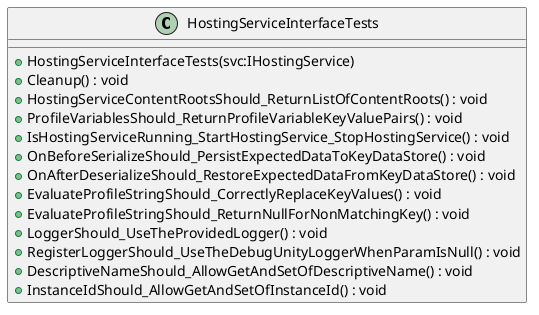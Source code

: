 @startuml
class HostingServiceInterfaceTests {
    + HostingServiceInterfaceTests(svc:IHostingService)
    + Cleanup() : void
    + HostingServiceContentRootsShould_ReturnListOfContentRoots() : void
    + ProfileVariablesShould_ReturnProfileVariableKeyValuePairs() : void
    + IsHostingServiceRunning_StartHostingService_StopHostingService() : void
    + OnBeforeSerializeShould_PersistExpectedDataToKeyDataStore() : void
    + OnAfterDeserializeShould_RestoreExpectedDataFromKeyDataStore() : void
    + EvaluateProfileStringShould_CorrectlyReplaceKeyValues() : void
    + EvaluateProfileStringShould_ReturnNullForNonMatchingKey() : void
    + LoggerShould_UseTheProvidedLogger() : void
    + RegisterLoggerShould_UseTheDebugUnityLoggerWhenParamIsNull() : void
    + DescriptiveNameShould_AllowGetAndSetOfDescriptiveName() : void
    + InstanceIdShould_AllowGetAndSetOfInstanceId() : void
}
@enduml
